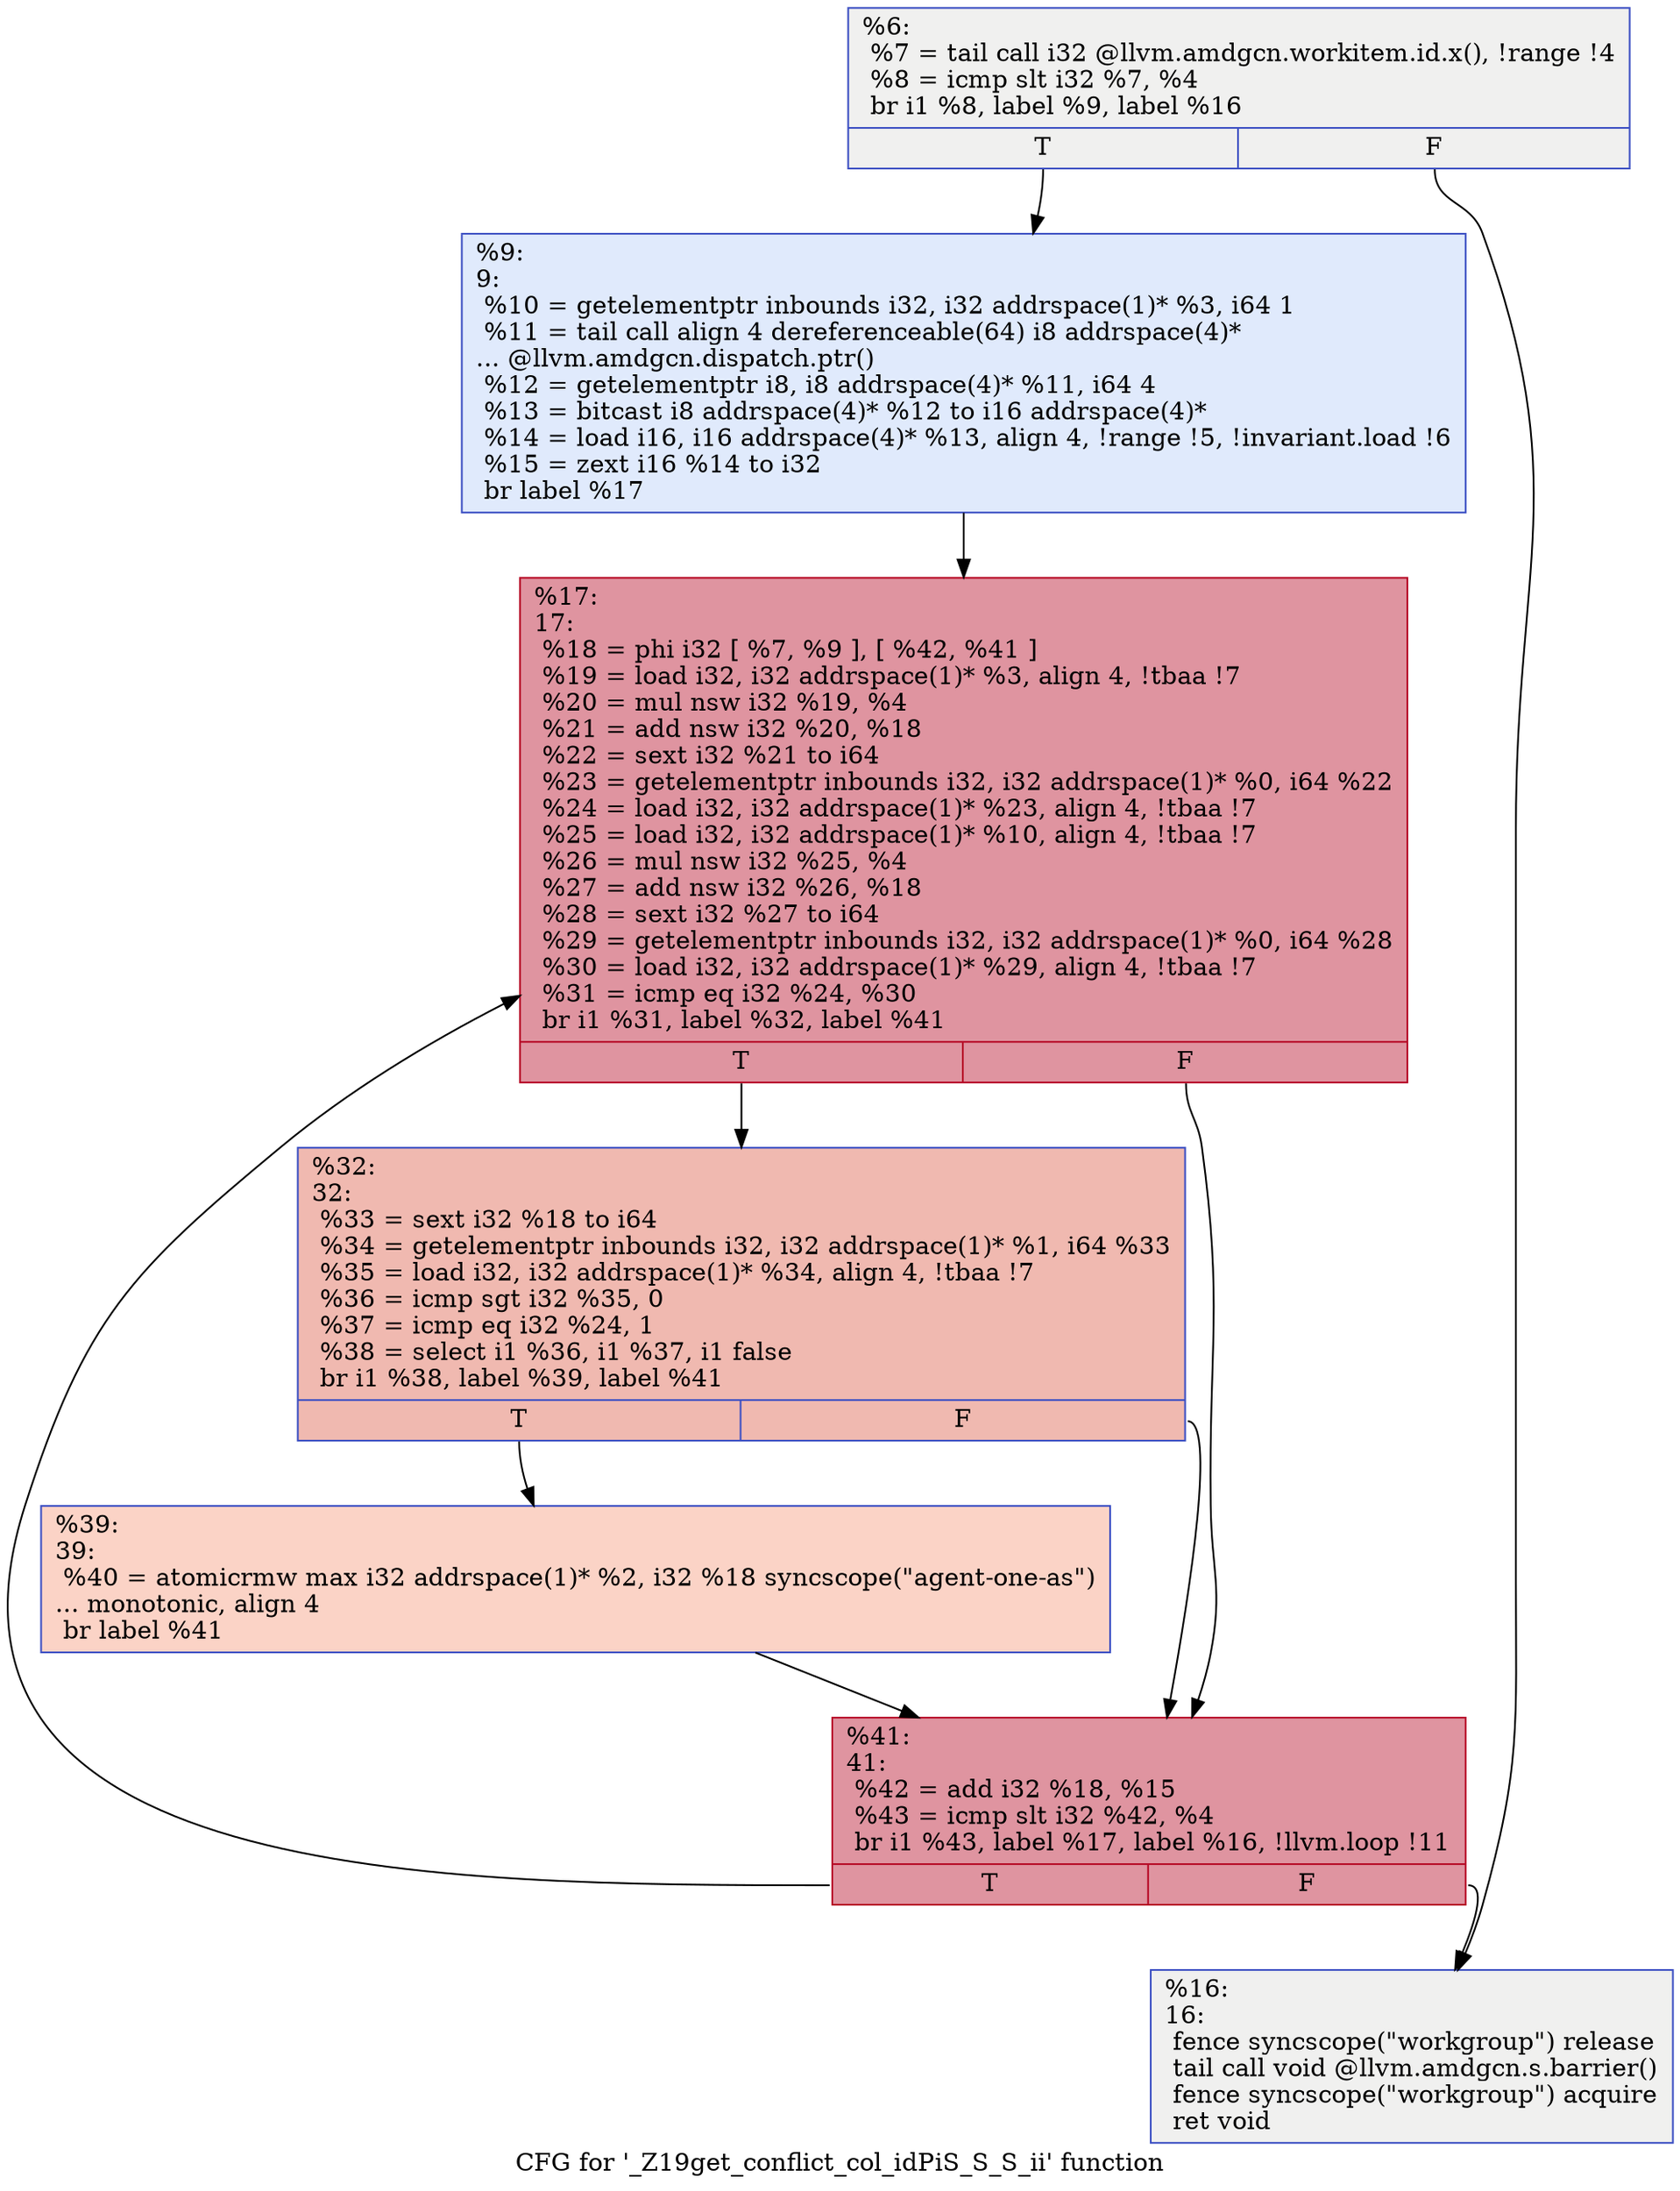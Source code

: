 digraph "CFG for '_Z19get_conflict_col_idPiS_S_S_ii' function" {
	label="CFG for '_Z19get_conflict_col_idPiS_S_S_ii' function";

	Node0x4e775a0 [shape=record,color="#3d50c3ff", style=filled, fillcolor="#dedcdb70",label="{%6:\l  %7 = tail call i32 @llvm.amdgcn.workitem.id.x(), !range !4\l  %8 = icmp slt i32 %7, %4\l  br i1 %8, label %9, label %16\l|{<s0>T|<s1>F}}"];
	Node0x4e775a0:s0 -> Node0x4e76830;
	Node0x4e775a0:s1 -> Node0x4e784a0;
	Node0x4e76830 [shape=record,color="#3d50c3ff", style=filled, fillcolor="#b9d0f970",label="{%9:\l9:                                                \l  %10 = getelementptr inbounds i32, i32 addrspace(1)* %3, i64 1\l  %11 = tail call align 4 dereferenceable(64) i8 addrspace(4)*\l... @llvm.amdgcn.dispatch.ptr()\l  %12 = getelementptr i8, i8 addrspace(4)* %11, i64 4\l  %13 = bitcast i8 addrspace(4)* %12 to i16 addrspace(4)*\l  %14 = load i16, i16 addrspace(4)* %13, align 4, !range !5, !invariant.load !6\l  %15 = zext i16 %14 to i32\l  br label %17\l}"];
	Node0x4e76830 -> Node0x4e793c0;
	Node0x4e784a0 [shape=record,color="#3d50c3ff", style=filled, fillcolor="#dedcdb70",label="{%16:\l16:                                               \l  fence syncscope(\"workgroup\") release\l  tail call void @llvm.amdgcn.s.barrier()\l  fence syncscope(\"workgroup\") acquire\l  ret void\l}"];
	Node0x4e793c0 [shape=record,color="#b70d28ff", style=filled, fillcolor="#b70d2870",label="{%17:\l17:                                               \l  %18 = phi i32 [ %7, %9 ], [ %42, %41 ]\l  %19 = load i32, i32 addrspace(1)* %3, align 4, !tbaa !7\l  %20 = mul nsw i32 %19, %4\l  %21 = add nsw i32 %20, %18\l  %22 = sext i32 %21 to i64\l  %23 = getelementptr inbounds i32, i32 addrspace(1)* %0, i64 %22\l  %24 = load i32, i32 addrspace(1)* %23, align 4, !tbaa !7\l  %25 = load i32, i32 addrspace(1)* %10, align 4, !tbaa !7\l  %26 = mul nsw i32 %25, %4\l  %27 = add nsw i32 %26, %18\l  %28 = sext i32 %27 to i64\l  %29 = getelementptr inbounds i32, i32 addrspace(1)* %0, i64 %28\l  %30 = load i32, i32 addrspace(1)* %29, align 4, !tbaa !7\l  %31 = icmp eq i32 %24, %30\l  br i1 %31, label %32, label %41\l|{<s0>T|<s1>F}}"];
	Node0x4e793c0:s0 -> Node0x4e7a7b0;
	Node0x4e793c0:s1 -> Node0x4e79840;
	Node0x4e7a7b0 [shape=record,color="#3d50c3ff", style=filled, fillcolor="#de614d70",label="{%32:\l32:                                               \l  %33 = sext i32 %18 to i64\l  %34 = getelementptr inbounds i32, i32 addrspace(1)* %1, i64 %33\l  %35 = load i32, i32 addrspace(1)* %34, align 4, !tbaa !7\l  %36 = icmp sgt i32 %35, 0\l  %37 = icmp eq i32 %24, 1\l  %38 = select i1 %36, i1 %37, i1 false\l  br i1 %38, label %39, label %41\l|{<s0>T|<s1>F}}"];
	Node0x4e7a7b0:s0 -> Node0x4e7ada0;
	Node0x4e7a7b0:s1 -> Node0x4e79840;
	Node0x4e7ada0 [shape=record,color="#3d50c3ff", style=filled, fillcolor="#f59c7d70",label="{%39:\l39:                                               \l  %40 = atomicrmw max i32 addrspace(1)* %2, i32 %18 syncscope(\"agent-one-as\")\l... monotonic, align 4\l  br label %41\l}"];
	Node0x4e7ada0 -> Node0x4e79840;
	Node0x4e79840 [shape=record,color="#b70d28ff", style=filled, fillcolor="#b70d2870",label="{%41:\l41:                                               \l  %42 = add i32 %18, %15\l  %43 = icmp slt i32 %42, %4\l  br i1 %43, label %17, label %16, !llvm.loop !11\l|{<s0>T|<s1>F}}"];
	Node0x4e79840:s0 -> Node0x4e793c0;
	Node0x4e79840:s1 -> Node0x4e784a0;
}
